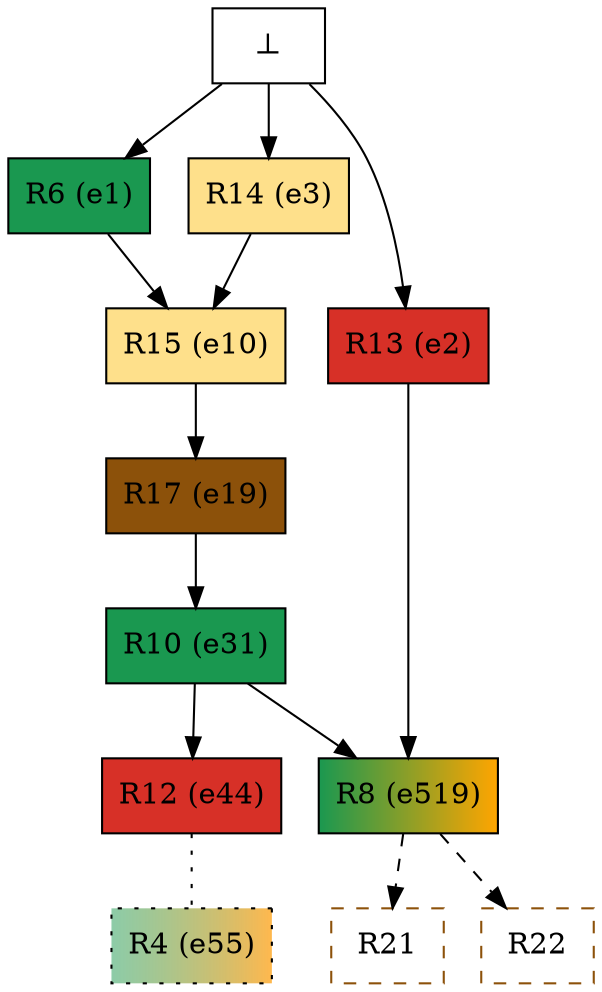 digraph test {
  e1 -> e10;
  e3 -> e10;
  e10 -> e19;
  e19 -> e31;
  e31 -> e44;
  e44 -> e55 [arrowhead=none style=dotted];
  e2 -> e519;
  e31 -> e519;
  e519 -> r21 [color="black" style=dashed];
  e519 -> r22 [color="black" style=dashed];
  e0 -> e1;
  e0 -> e2;
  e0 -> e3;
  e1 [color="black" fillcolor="#1a9850:#1a9850" label="R6 (e1)" shape=box style=filled];
  e2 [color="black" fillcolor="#d73027:#d73027" label="R13 (e2)" shape=box style=filled];
  e3 [color="black" fillcolor="#fee08b:#fee08b" label="R14 (e3)" shape=box style=filled];
  e10 [color="black" fillcolor="#fee08b:#fee08b" label="R15 (e10)" shape=box style=filled];
  e19 [color="black" fillcolor="#8c510a:#8c510a" label="R17 (e19)" shape=box style=filled];
  e31 [color="black" fillcolor="#1a9850:#1a9850" label="R10 (e31)" shape=box style=filled];
  e44 [color="black" fillcolor="#d73027:#d73027" label="R12 (e44)" shape=box style=filled];
  e55 [color="black" fillcolor="#1a98507f:#ff9900b1" label="R4 (e55)" shape=box style="filled,dotted"];
  e519 [color="black" fillcolor="#1a9850:orange" label="R8 (e519)" shape=box style=filled];
  e0 [fillcolor="white" label="⊥" shape=box style=filled];
  r21 [fillcolor="transparent" color="#8c510a" label=R21 shape=box style=dashed];
  r22 [fillcolor="transparent" color="#8c510a" label=R22 shape=box style=dashed];
}
